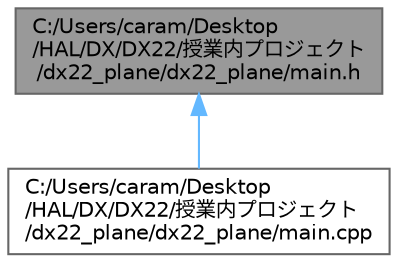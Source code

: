 digraph "C:/Users/caram/Desktop/HAL/DX/DX22/授業内プロジェクト/dx22_plane/dx22_plane/main.h"
{
 // LATEX_PDF_SIZE
  bgcolor="transparent";
  edge [fontname=Helvetica,fontsize=10,labelfontname=Helvetica,labelfontsize=10];
  node [fontname=Helvetica,fontsize=10,shape=box,height=0.2,width=0.4];
  Node1 [id="Node000001",label="C:/Users/caram/Desktop\l/HAL/DX/DX22/授業内プロジェクト\l/dx22_plane/dx22_plane/main.h",height=0.2,width=0.4,color="gray40", fillcolor="grey60", style="filled", fontcolor="black",tooltip=" "];
  Node1 -> Node2 [id="edge1_Node000001_Node000002",dir="back",color="steelblue1",style="solid",tooltip=" "];
  Node2 [id="Node000002",label="C:/Users/caram/Desktop\l/HAL/DX/DX22/授業内プロジェクト\l/dx22_plane/dx22_plane/main.cpp",height=0.2,width=0.4,color="grey40", fillcolor="white", style="filled",URL="$main_8cpp.html",tooltip=" "];
}

